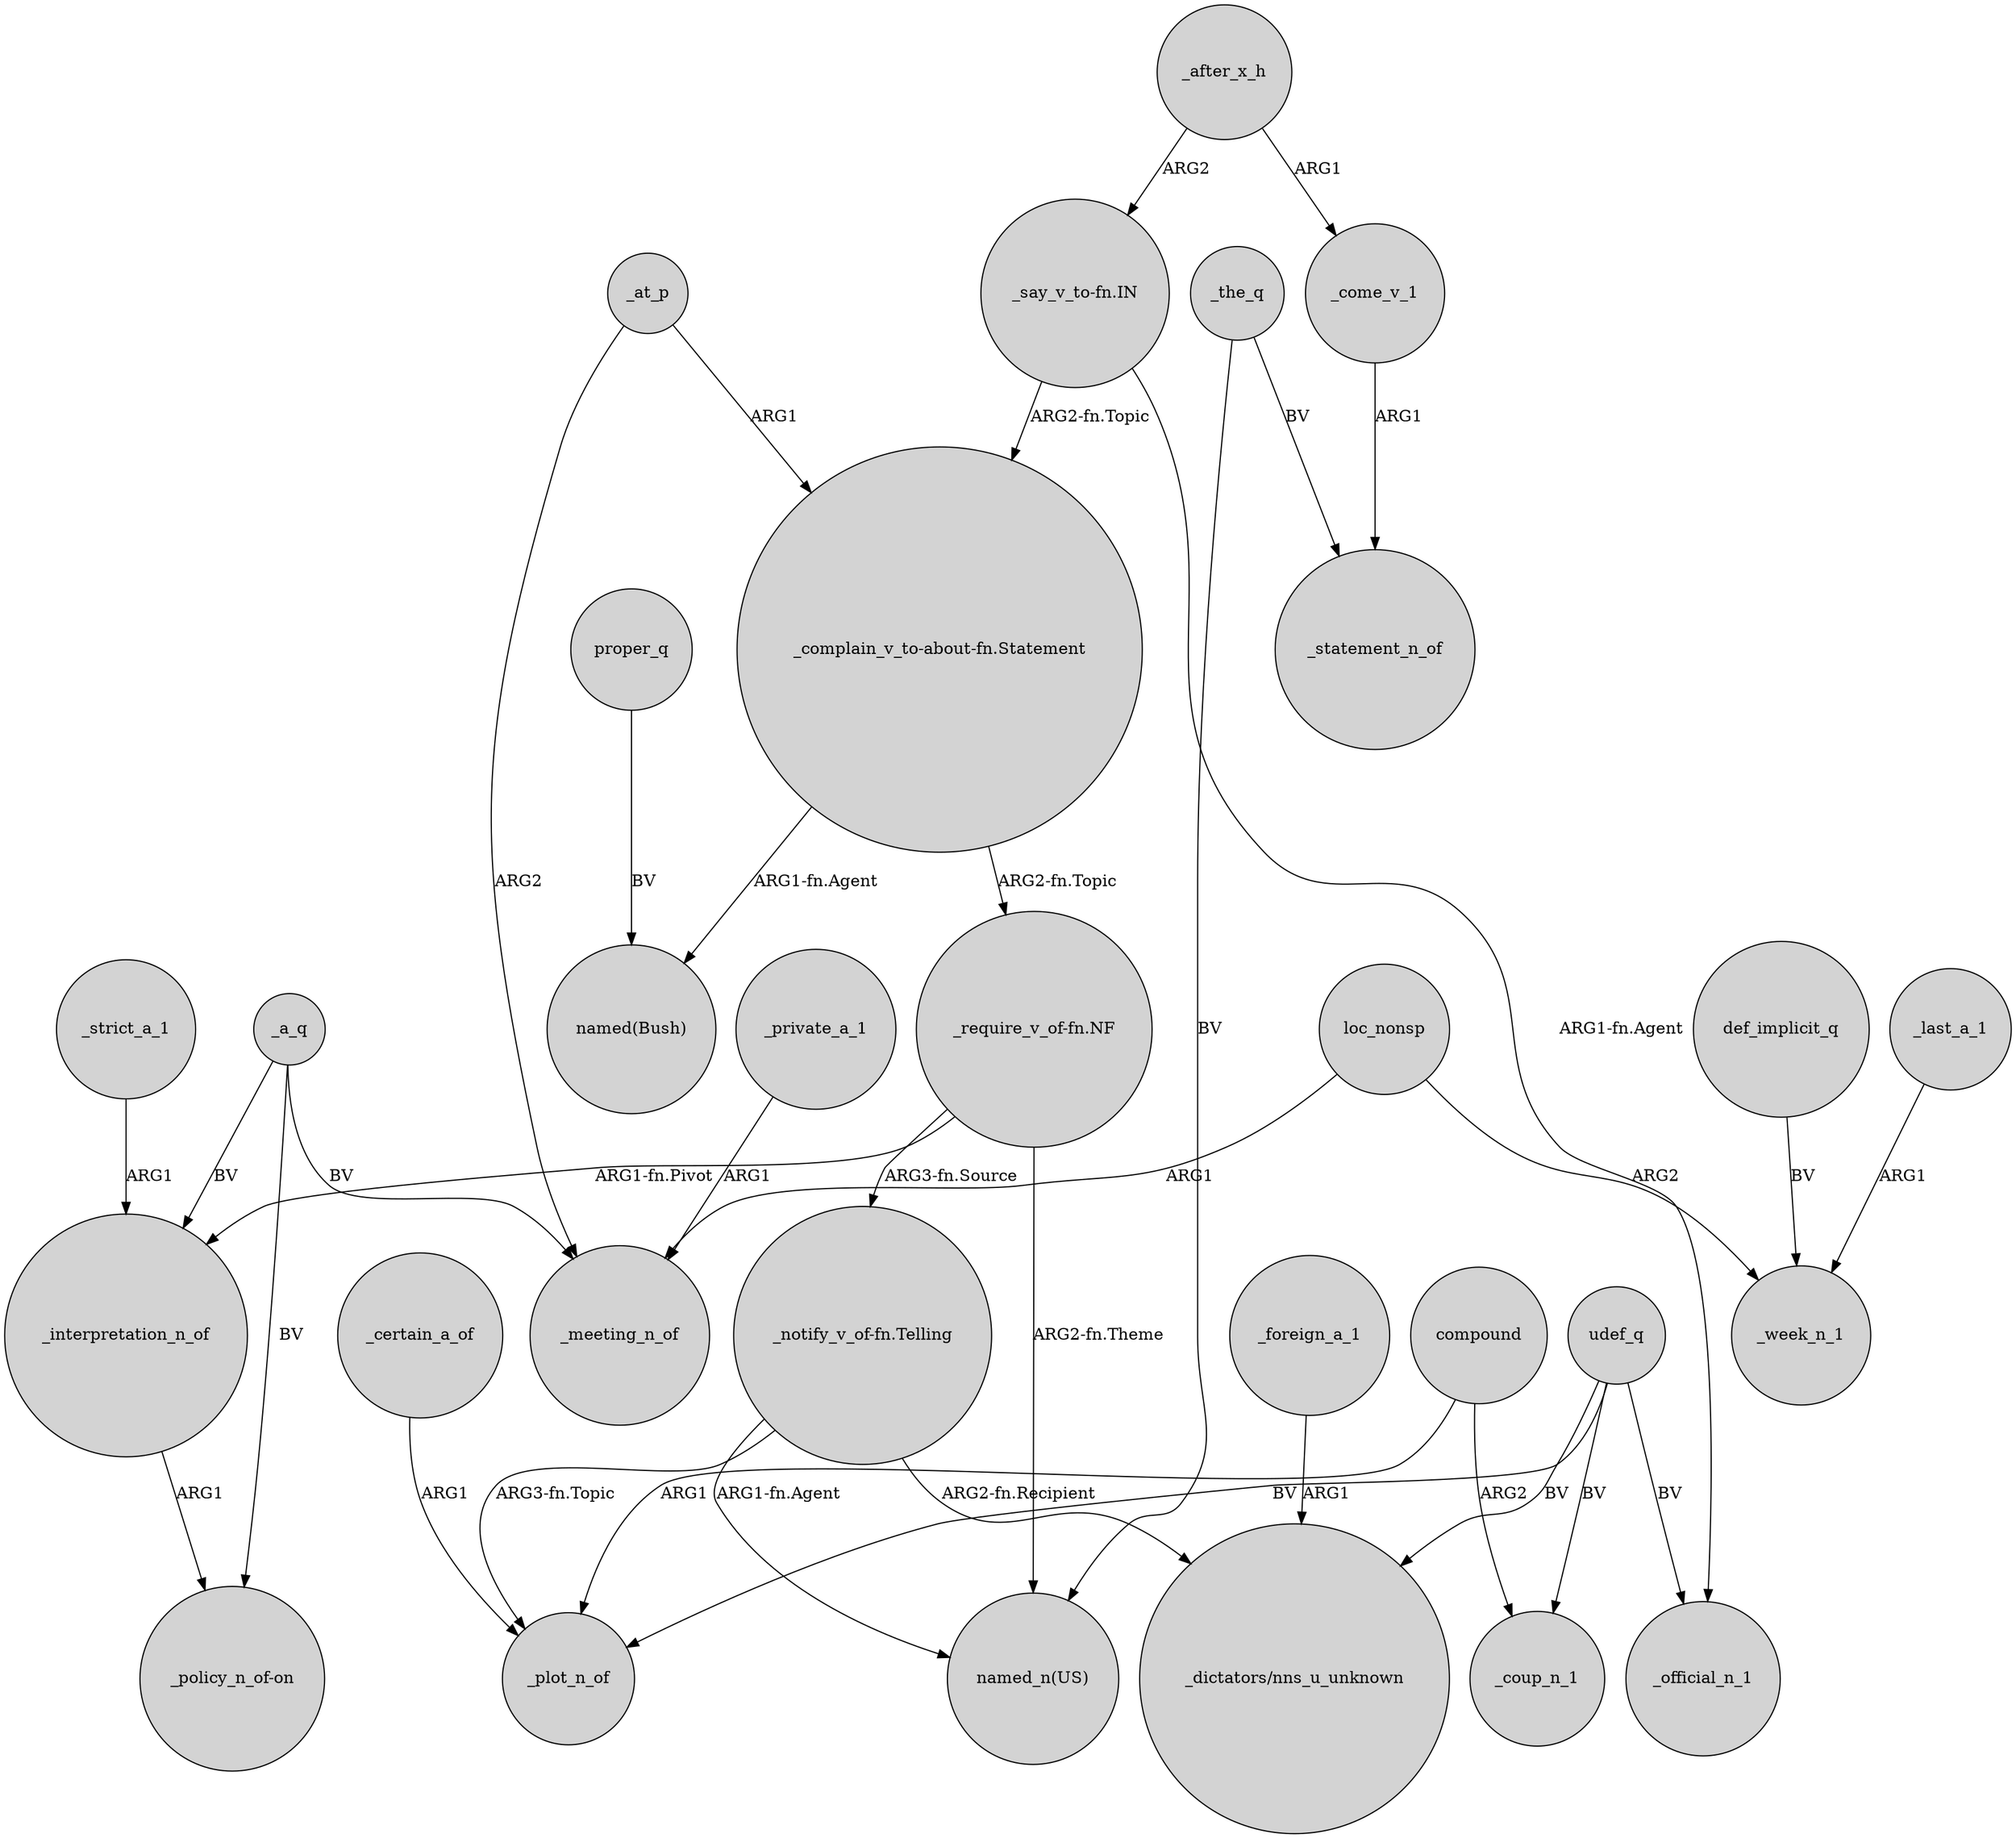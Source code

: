 digraph {
	node [shape=circle style=filled]
	_certain_a_of -> _plot_n_of [label=ARG1]
	"_notify_v_of-fn.Telling" -> _plot_n_of [label="ARG3-fn.Topic"]
	def_implicit_q -> _week_n_1 [label=BV]
	compound -> _coup_n_1 [label=ARG2]
	"_require_v_of-fn.NF" -> "named_n(US)" [label="ARG2-fn.Theme"]
	_after_x_h -> _come_v_1 [label=ARG1]
	"_require_v_of-fn.NF" -> _interpretation_n_of [label="ARG1-fn.Pivot"]
	"_say_v_to-fn.IN" -> "_complain_v_to-about-fn.Statement" [label="ARG2-fn.Topic"]
	"_say_v_to-fn.IN" -> _official_n_1 [label="ARG1-fn.Agent"]
	_interpretation_n_of -> "_policy_n_of-on" [label=ARG1]
	_a_q -> "_policy_n_of-on" [label=BV]
	udef_q -> _coup_n_1 [label=BV]
	_a_q -> _interpretation_n_of [label=BV]
	_at_p -> "_complain_v_to-about-fn.Statement" [label=ARG1]
	_foreign_a_1 -> "_dictators/nns_u_unknown" [label=ARG1]
	"_complain_v_to-about-fn.Statement" -> "_require_v_of-fn.NF" [label="ARG2-fn.Topic"]
	_a_q -> _meeting_n_of [label=BV]
	loc_nonsp -> _meeting_n_of [label=ARG1]
	_the_q -> _statement_n_of [label=BV]
	_the_q -> "named_n(US)" [label=BV]
	_after_x_h -> "_say_v_to-fn.IN" [label=ARG2]
	udef_q -> "_dictators/nns_u_unknown" [label=BV]
	_at_p -> _meeting_n_of [label=ARG2]
	"_complain_v_to-about-fn.Statement" -> "named(Bush)" [label="ARG1-fn.Agent"]
	loc_nonsp -> _week_n_1 [label=ARG2]
	"_notify_v_of-fn.Telling" -> "_dictators/nns_u_unknown" [label="ARG2-fn.Recipient"]
	_come_v_1 -> _statement_n_of [label=ARG1]
	udef_q -> _official_n_1 [label=BV]
	_last_a_1 -> _week_n_1 [label=ARG1]
	proper_q -> "named(Bush)" [label=BV]
	_strict_a_1 -> _interpretation_n_of [label=ARG1]
	udef_q -> _plot_n_of [label=BV]
	"_require_v_of-fn.NF" -> "_notify_v_of-fn.Telling" [label="ARG3-fn.Source"]
	_private_a_1 -> _meeting_n_of [label=ARG1]
	compound -> _plot_n_of [label=ARG1]
	"_notify_v_of-fn.Telling" -> "named_n(US)" [label="ARG1-fn.Agent"]
}
